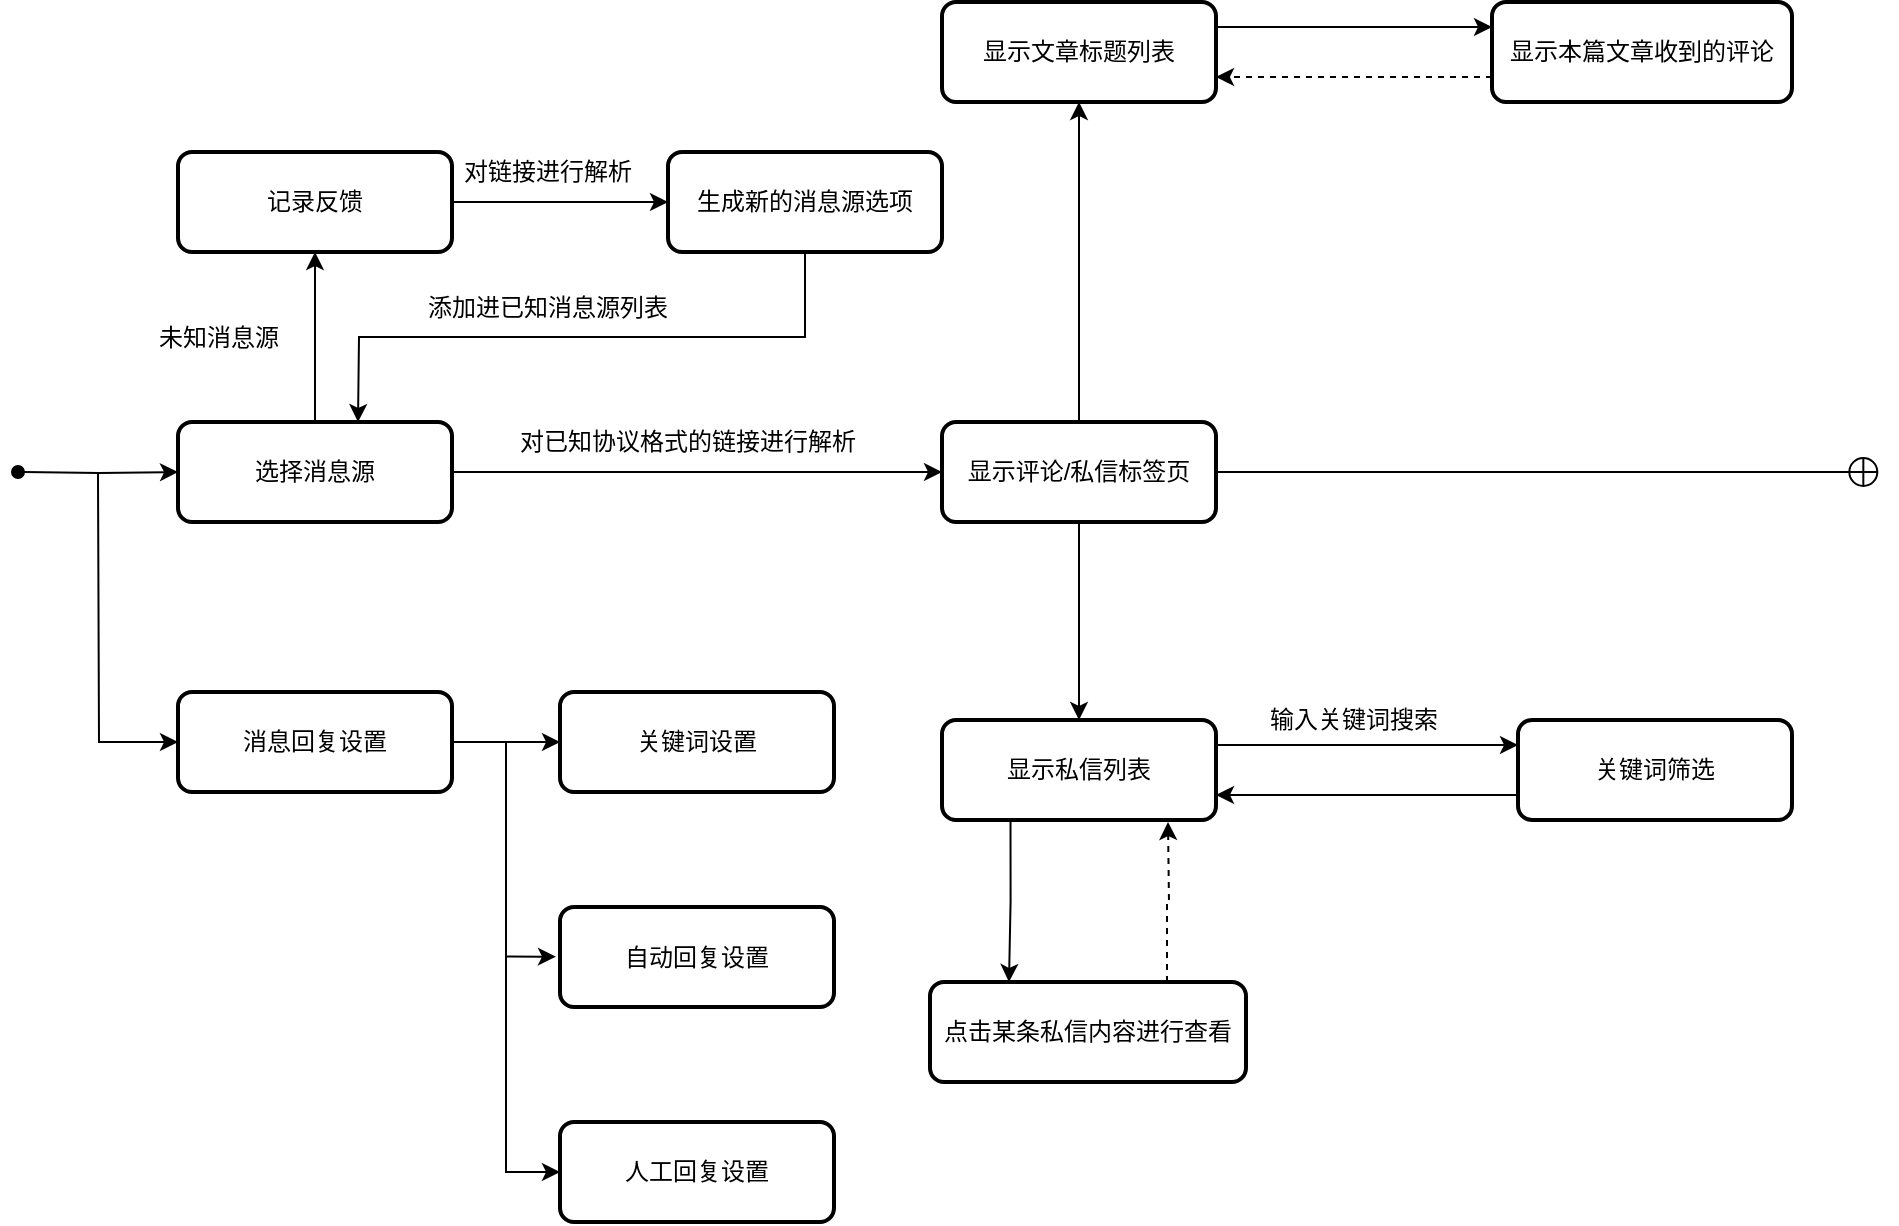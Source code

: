 <mxfile version="12.1.0" type="device" pages="1"><diagram id="kLkyTT4RMx1ix4jsi-1U" name="Page-1"><mxGraphModel dx="301" dy="482" grid="1" gridSize="10" guides="1" tooltips="1" connect="1" arrows="1" fold="1" page="1" pageScale="1" pageWidth="827" pageHeight="1169" math="0" shadow="0"><root><mxCell id="0"/><mxCell id="1" parent="0"/><mxCell id="jL7SoRC9dklnLUMcKhGG-2" value="" style="edgeStyle=orthogonalEdgeStyle;rounded=0;orthogonalLoop=1;jettySize=auto;html=1;entryX=0;entryY=0.5;entryDx=0;entryDy=0;startArrow=oval;startFill=1;" parent="1" target="jL7SoRC9dklnLUMcKhGG-5" edge="1"><mxGeometry relative="1" as="geometry"><mxPoint x="210" y="435" as="sourcePoint"/><mxPoint x="290" y="440" as="targetPoint"/></mxGeometry></mxCell><mxCell id="jL7SoRC9dklnLUMcKhGG-3" value="" style="edgeStyle=orthogonalEdgeStyle;rounded=0;orthogonalLoop=1;jettySize=auto;html=1;" parent="1" source="jL7SoRC9dklnLUMcKhGG-5" target="jL7SoRC9dklnLUMcKhGG-7" edge="1"><mxGeometry relative="1" as="geometry"/></mxCell><mxCell id="jL7SoRC9dklnLUMcKhGG-24" style="edgeStyle=orthogonalEdgeStyle;rounded=0;orthogonalLoop=1;jettySize=auto;html=1;exitX=0.5;exitY=0;exitDx=0;exitDy=0;entryX=0.5;entryY=1;entryDx=0;entryDy=0;" parent="1" source="jL7SoRC9dklnLUMcKhGG-5" target="jL7SoRC9dklnLUMcKhGG-23" edge="1"><mxGeometry relative="1" as="geometry"/></mxCell><mxCell id="jL7SoRC9dklnLUMcKhGG-5" value="选择消息源" style="rounded=1;whiteSpace=wrap;html=1;absoluteArcSize=1;arcSize=14;strokeWidth=2;" parent="1" vertex="1"><mxGeometry x="290" y="410" width="137" height="50" as="geometry"/></mxCell><mxCell id="6Oc_CJZWdryOhCpe-2XS-2" style="edgeStyle=orthogonalEdgeStyle;rounded=0;orthogonalLoop=1;jettySize=auto;html=1;exitX=0.5;exitY=0;exitDx=0;exitDy=0;entryX=0.5;entryY=1;entryDx=0;entryDy=0;" edge="1" parent="1" source="jL7SoRC9dklnLUMcKhGG-7" target="6Oc_CJZWdryOhCpe-2XS-1"><mxGeometry relative="1" as="geometry"/></mxCell><mxCell id="6Oc_CJZWdryOhCpe-2XS-4" style="edgeStyle=orthogonalEdgeStyle;rounded=0;orthogonalLoop=1;jettySize=auto;html=1;exitX=0.5;exitY=1;exitDx=0;exitDy=0;entryX=0.5;entryY=0;entryDx=0;entryDy=0;" edge="1" parent="1" source="jL7SoRC9dklnLUMcKhGG-7" target="6Oc_CJZWdryOhCpe-2XS-3"><mxGeometry relative="1" as="geometry"/></mxCell><mxCell id="6Oc_CJZWdryOhCpe-2XS-17" style="edgeStyle=orthogonalEdgeStyle;rounded=0;orthogonalLoop=1;jettySize=auto;html=1;exitX=1;exitY=0.5;exitDx=0;exitDy=0;endArrow=circlePlus;endFill=0;" edge="1" parent="1" source="jL7SoRC9dklnLUMcKhGG-7"><mxGeometry relative="1" as="geometry"><mxPoint x="1140.667" y="435" as="targetPoint"/></mxGeometry></mxCell><mxCell id="jL7SoRC9dklnLUMcKhGG-7" value="显示评论/私信标签页" style="rounded=1;whiteSpace=wrap;html=1;absoluteArcSize=1;arcSize=14;strokeWidth=2;" parent="1" vertex="1"><mxGeometry x="672" y="410" width="137" height="50" as="geometry"/></mxCell><mxCell id="jL7SoRC9dklnLUMcKhGG-34" style="edgeStyle=orthogonalEdgeStyle;rounded=0;orthogonalLoop=1;jettySize=auto;html=1;exitX=0.5;exitY=1;exitDx=0;exitDy=0;" parent="1" source="jL7SoRC9dklnLUMcKhGG-10" edge="1"><mxGeometry relative="1" as="geometry"><mxPoint x="380" y="410" as="targetPoint"/></mxGeometry></mxCell><mxCell id="jL7SoRC9dklnLUMcKhGG-10" value="生成新的消息源选项" style="rounded=1;whiteSpace=wrap;html=1;absoluteArcSize=1;arcSize=14;strokeWidth=2;" parent="1" vertex="1"><mxGeometry x="535" y="275" width="137" height="50" as="geometry"/></mxCell><mxCell id="jL7SoRC9dklnLUMcKhGG-17" value="对已知协议格式的链接进行解析" style="text;html=1;strokeColor=none;fillColor=none;align=center;verticalAlign=middle;whiteSpace=wrap;rounded=0;" parent="1" vertex="1"><mxGeometry x="460" y="410" width="170" height="20" as="geometry"/></mxCell><mxCell id="jL7SoRC9dklnLUMcKhGG-18" value="未知消息源" style="text;html=1;strokeColor=none;fillColor=none;align=center;verticalAlign=middle;whiteSpace=wrap;rounded=0;" parent="1" vertex="1"><mxGeometry x="261.5" y="357.5" width="97" height="20" as="geometry"/></mxCell><mxCell id="jL7SoRC9dklnLUMcKhGG-32" style="edgeStyle=orthogonalEdgeStyle;rounded=0;orthogonalLoop=1;jettySize=auto;html=1;exitX=1;exitY=0.5;exitDx=0;exitDy=0;" parent="1" source="jL7SoRC9dklnLUMcKhGG-23" target="jL7SoRC9dklnLUMcKhGG-10" edge="1"><mxGeometry relative="1" as="geometry"/></mxCell><mxCell id="jL7SoRC9dklnLUMcKhGG-23" value="记录反馈" style="rounded=1;whiteSpace=wrap;html=1;absoluteArcSize=1;arcSize=14;strokeWidth=2;" parent="1" vertex="1"><mxGeometry x="290" y="275" width="137" height="50" as="geometry"/></mxCell><mxCell id="jL7SoRC9dklnLUMcKhGG-27" value="&lt;span style=&quot;font-family: &amp;#34;helvetica&amp;#34; , &amp;#34;arial&amp;#34; , sans-serif ; font-size: 0px&quot;&gt;%3CmxGraphModel%3E%3Croot%3E%3CmxCell%20id%3D%220%22%2F%3E%3CmxCell%20id%3D%221%22%20parent%3D%220%22%2F%3E%3CmxCell%20id%3D%222%22%20value%3D%22%E6%98%BE%E7%A4%BA%E6%96%B0%E9%97%BB%E5%88%86%E7%B1%BB%E5%88%97%E8%A1%A8%22%20style%3D%22rounded%3D1%3BwhiteSpace%3Dwrap%3Bhtml%3D1%3BabsoluteArcSize%3D1%3BarcSize%3D14%3BstrokeWidth%3D2%3B%22%20vertex%3D%221%22%20parent%3D%221%22%3E%3CmxGeometry%20x%3D%22672%22%20y%3D%22410%22%20width%3D%22137%22%20height%3D%2250%22%20as%3D%22geometry%22%2F%3E%3C%2FmxCell%3E%3C%2Froot%3E%3C%2FmxGraphModel%3E&lt;/span&gt;" style="text;html=1;resizable=0;points=[];autosize=1;align=left;verticalAlign=top;spacingTop=-4;" parent="1" vertex="1"><mxGeometry x="788" y="525" width="20" height="20" as="geometry"/></mxCell><mxCell id="jL7SoRC9dklnLUMcKhGG-33" value="对链接进行解析" style="text;html=1;strokeColor=none;fillColor=none;align=center;verticalAlign=middle;whiteSpace=wrap;rounded=0;" parent="1" vertex="1"><mxGeometry x="390" y="275" width="170" height="20" as="geometry"/></mxCell><mxCell id="jL7SoRC9dklnLUMcKhGG-38" value="添加进已知消息源列表" style="text;html=1;strokeColor=none;fillColor=none;align=center;verticalAlign=middle;whiteSpace=wrap;rounded=0;" parent="1" vertex="1"><mxGeometry x="390" y="342.5" width="170" height="20" as="geometry"/></mxCell><mxCell id="6Oc_CJZWdryOhCpe-2XS-15" style="edgeStyle=orthogonalEdgeStyle;rounded=0;orthogonalLoop=1;jettySize=auto;html=1;exitX=1;exitY=0.25;exitDx=0;exitDy=0;entryX=0;entryY=0.25;entryDx=0;entryDy=0;" edge="1" parent="1" source="6Oc_CJZWdryOhCpe-2XS-1" target="6Oc_CJZWdryOhCpe-2XS-14"><mxGeometry relative="1" as="geometry"/></mxCell><mxCell id="6Oc_CJZWdryOhCpe-2XS-1" value="显示文章标题列表" style="rounded=1;whiteSpace=wrap;html=1;absoluteArcSize=1;arcSize=14;strokeWidth=2;" vertex="1" parent="1"><mxGeometry x="672" y="200" width="137" height="50" as="geometry"/></mxCell><mxCell id="6Oc_CJZWdryOhCpe-2XS-7" style="edgeStyle=orthogonalEdgeStyle;rounded=0;orthogonalLoop=1;jettySize=auto;html=1;exitX=1;exitY=0.25;exitDx=0;exitDy=0;entryX=0;entryY=0.25;entryDx=0;entryDy=0;" edge="1" parent="1" source="6Oc_CJZWdryOhCpe-2XS-3" target="6Oc_CJZWdryOhCpe-2XS-6"><mxGeometry relative="1" as="geometry"/></mxCell><mxCell id="6Oc_CJZWdryOhCpe-2XS-12" style="edgeStyle=orthogonalEdgeStyle;rounded=0;orthogonalLoop=1;jettySize=auto;html=1;exitX=0.25;exitY=1;exitDx=0;exitDy=0;entryX=0.25;entryY=0;entryDx=0;entryDy=0;" edge="1" parent="1" source="6Oc_CJZWdryOhCpe-2XS-3" target="6Oc_CJZWdryOhCpe-2XS-11"><mxGeometry relative="1" as="geometry"/></mxCell><mxCell id="6Oc_CJZWdryOhCpe-2XS-3" value="显示私信列表" style="rounded=1;whiteSpace=wrap;html=1;absoluteArcSize=1;arcSize=14;strokeWidth=2;" vertex="1" parent="1"><mxGeometry x="672" y="559" width="137" height="50" as="geometry"/></mxCell><mxCell id="6Oc_CJZWdryOhCpe-2XS-10" style="edgeStyle=orthogonalEdgeStyle;rounded=0;orthogonalLoop=1;jettySize=auto;html=1;exitX=0;exitY=0.75;exitDx=0;exitDy=0;entryX=1;entryY=0.75;entryDx=0;entryDy=0;" edge="1" parent="1" source="6Oc_CJZWdryOhCpe-2XS-6" target="6Oc_CJZWdryOhCpe-2XS-3"><mxGeometry relative="1" as="geometry"/></mxCell><mxCell id="6Oc_CJZWdryOhCpe-2XS-6" value="关键词筛选" style="rounded=1;whiteSpace=wrap;html=1;absoluteArcSize=1;arcSize=14;strokeWidth=2;" vertex="1" parent="1"><mxGeometry x="960" y="559" width="137" height="50" as="geometry"/></mxCell><mxCell id="6Oc_CJZWdryOhCpe-2XS-8" value="输入关键词搜索" style="text;html=1;strokeColor=none;fillColor=none;align=center;verticalAlign=middle;whiteSpace=wrap;rounded=0;" vertex="1" parent="1"><mxGeometry x="808" y="549" width="140" height="20" as="geometry"/></mxCell><mxCell id="6Oc_CJZWdryOhCpe-2XS-13" style="edgeStyle=orthogonalEdgeStyle;rounded=0;orthogonalLoop=1;jettySize=auto;html=1;exitX=0.75;exitY=0;exitDx=0;exitDy=0;dashed=1;" edge="1" parent="1" source="6Oc_CJZWdryOhCpe-2XS-11"><mxGeometry relative="1" as="geometry"><mxPoint x="785" y="610" as="targetPoint"/></mxGeometry></mxCell><mxCell id="6Oc_CJZWdryOhCpe-2XS-11" value="点击某条私信内容进行查看" style="rounded=1;whiteSpace=wrap;html=1;absoluteArcSize=1;arcSize=14;strokeWidth=2;" vertex="1" parent="1"><mxGeometry x="666" y="690" width="158" height="50" as="geometry"/></mxCell><mxCell id="6Oc_CJZWdryOhCpe-2XS-16" style="edgeStyle=orthogonalEdgeStyle;rounded=0;orthogonalLoop=1;jettySize=auto;html=1;exitX=0;exitY=0.75;exitDx=0;exitDy=0;entryX=1;entryY=0.75;entryDx=0;entryDy=0;dashed=1;" edge="1" parent="1" source="6Oc_CJZWdryOhCpe-2XS-14" target="6Oc_CJZWdryOhCpe-2XS-1"><mxGeometry relative="1" as="geometry"/></mxCell><mxCell id="6Oc_CJZWdryOhCpe-2XS-14" value="显示本篇文章收到的评论" style="rounded=1;whiteSpace=wrap;html=1;absoluteArcSize=1;arcSize=14;strokeWidth=2;" vertex="1" parent="1"><mxGeometry x="947" y="200" width="150" height="50" as="geometry"/></mxCell><mxCell id="6Oc_CJZWdryOhCpe-2XS-20" style="edgeStyle=orthogonalEdgeStyle;rounded=0;orthogonalLoop=1;jettySize=auto;html=1;exitX=0;exitY=0.5;exitDx=0;exitDy=0;endArrow=none;endFill=0;startArrow=classic;startFill=1;" edge="1" parent="1" source="6Oc_CJZWdryOhCpe-2XS-18"><mxGeometry relative="1" as="geometry"><mxPoint x="250" y="436" as="targetPoint"/></mxGeometry></mxCell><mxCell id="6Oc_CJZWdryOhCpe-2XS-25" style="edgeStyle=orthogonalEdgeStyle;rounded=0;orthogonalLoop=1;jettySize=auto;html=1;exitX=1;exitY=0.5;exitDx=0;exitDy=0;entryX=0;entryY=0.5;entryDx=0;entryDy=0;startArrow=none;startFill=0;endArrow=classic;endFill=1;" edge="1" parent="1" source="6Oc_CJZWdryOhCpe-2XS-18" target="6Oc_CJZWdryOhCpe-2XS-23"><mxGeometry relative="1" as="geometry"/></mxCell><mxCell id="6Oc_CJZWdryOhCpe-2XS-26" style="edgeStyle=orthogonalEdgeStyle;rounded=0;orthogonalLoop=1;jettySize=auto;html=1;entryX=0;entryY=0.5;entryDx=0;entryDy=0;startArrow=none;startFill=0;endArrow=classic;endFill=1;" edge="1" parent="1"><mxGeometry relative="1" as="geometry"><mxPoint x="428" y="570" as="sourcePoint"/><mxPoint x="479" y="677.333" as="targetPoint"/><Array as="points"><mxPoint x="454" y="570"/><mxPoint x="454" y="677"/></Array></mxGeometry></mxCell><mxCell id="6Oc_CJZWdryOhCpe-2XS-27" style="edgeStyle=orthogonalEdgeStyle;rounded=0;orthogonalLoop=1;jettySize=auto;html=1;exitX=1;exitY=0.5;exitDx=0;exitDy=0;entryX=0;entryY=0.5;entryDx=0;entryDy=0;startArrow=none;startFill=0;endArrow=classic;endFill=1;" edge="1" parent="1" source="6Oc_CJZWdryOhCpe-2XS-18" target="6Oc_CJZWdryOhCpe-2XS-22"><mxGeometry relative="1" as="geometry"/></mxCell><mxCell id="6Oc_CJZWdryOhCpe-2XS-18" value="消息回复设置" style="rounded=1;whiteSpace=wrap;html=1;absoluteArcSize=1;arcSize=14;strokeWidth=2;" vertex="1" parent="1"><mxGeometry x="290" y="545" width="137" height="50" as="geometry"/></mxCell><mxCell id="6Oc_CJZWdryOhCpe-2XS-22" value="人工回复设置" style="rounded=1;whiteSpace=wrap;html=1;absoluteArcSize=1;arcSize=14;strokeWidth=2;" vertex="1" parent="1"><mxGeometry x="481" y="760" width="137" height="50" as="geometry"/></mxCell><mxCell id="6Oc_CJZWdryOhCpe-2XS-23" value="关键词设置" style="rounded=1;whiteSpace=wrap;html=1;absoluteArcSize=1;arcSize=14;strokeWidth=2;" vertex="1" parent="1"><mxGeometry x="481" y="545" width="137" height="50" as="geometry"/></mxCell><mxCell id="6Oc_CJZWdryOhCpe-2XS-24" value="自动回复设置" style="rounded=1;whiteSpace=wrap;html=1;absoluteArcSize=1;arcSize=14;strokeWidth=2;" vertex="1" parent="1"><mxGeometry x="481" y="652.5" width="137" height="50" as="geometry"/></mxCell></root></mxGraphModel></diagram></mxfile>